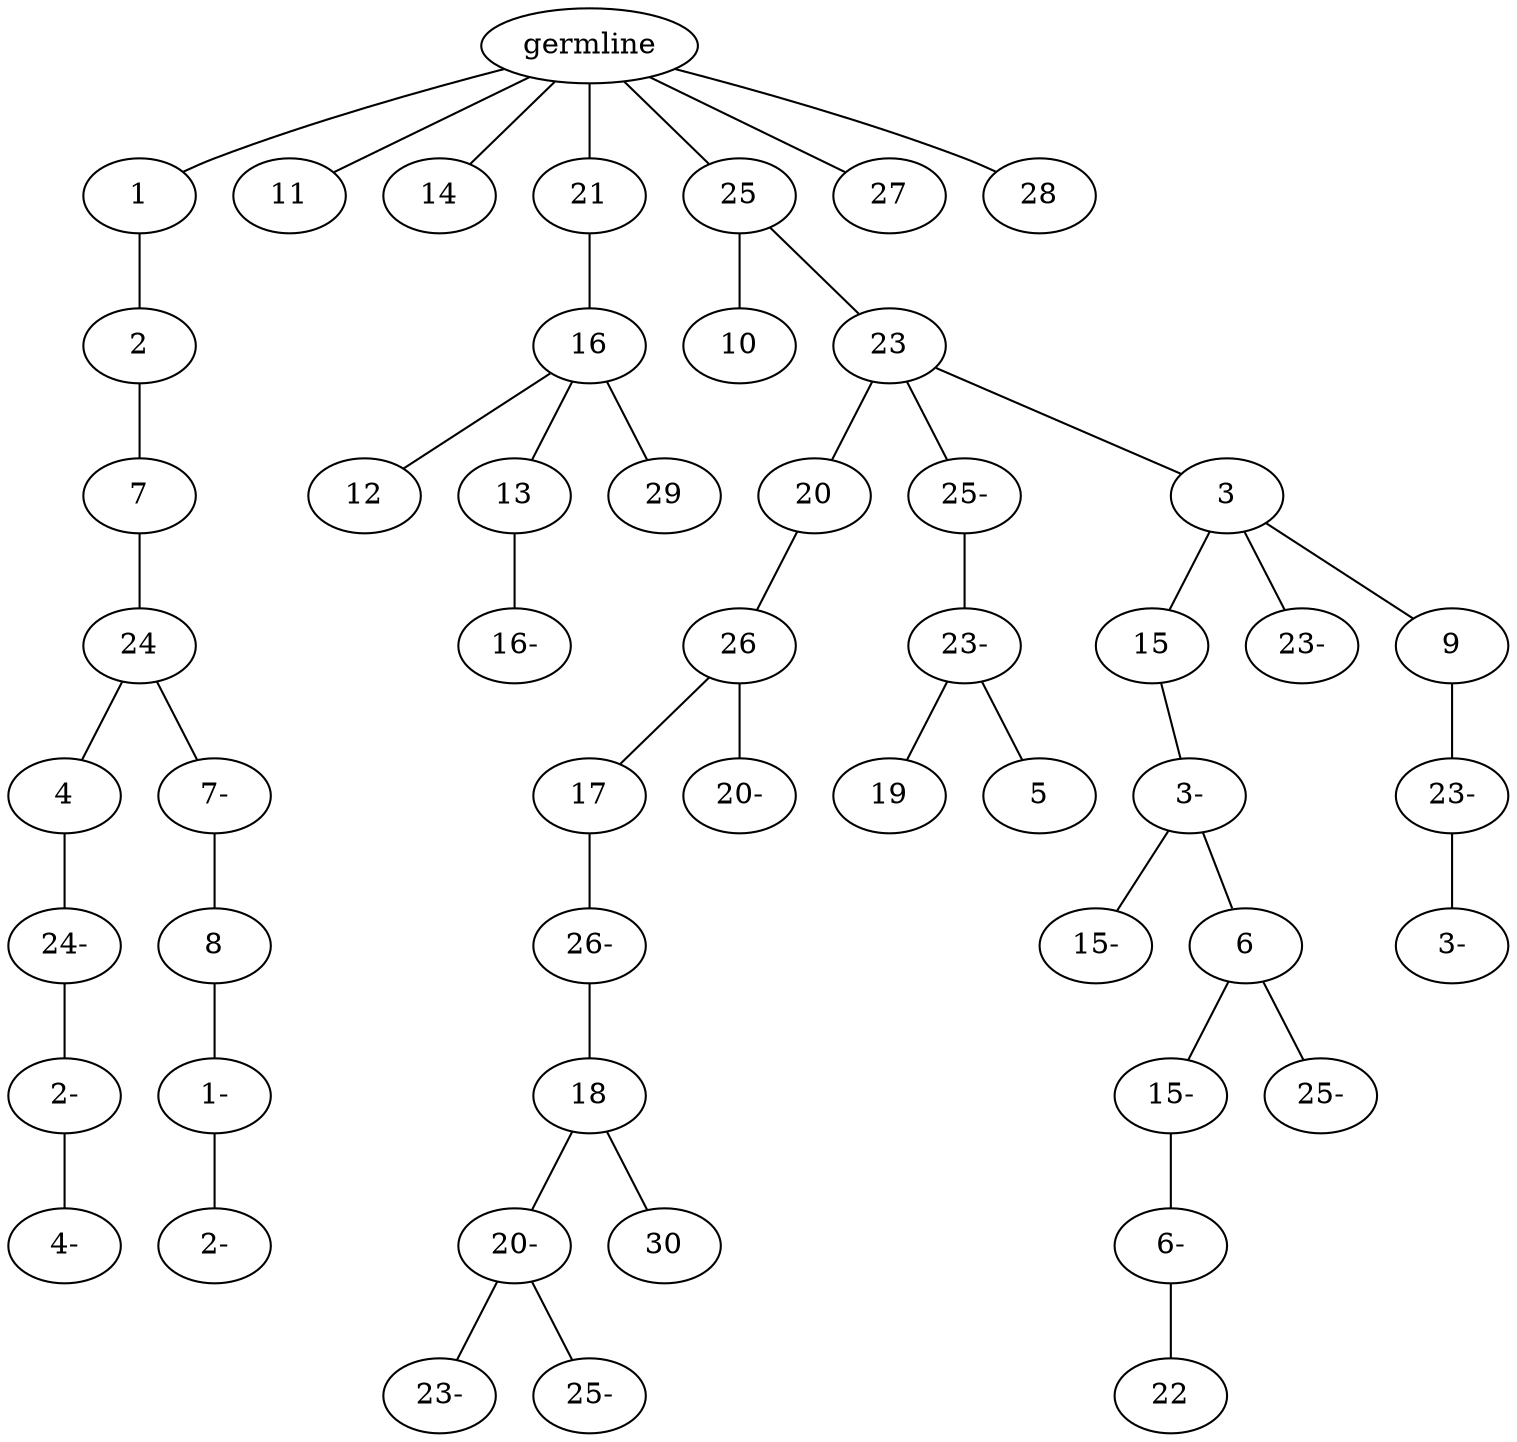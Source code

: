 graph tree {
    "139922214675552" [label="germline"];
    "139922214483712" [label="1"];
    "139922214485920" [label="2"];
    "139922214485392" [label="7"];
    "139922214490656" [label="24"];
    "139922214491136" [label="4"];
    "139922214491568" [label="24-"];
    "139922214491952" [label="2-"];
    "139922214492240" [label="4-"];
    "139922214491472" [label="7-"];
    "139922214492480" [label="8"];
    "139922214492096" [label="1-"];
    "139922214492336" [label="2-"];
    "139922214485584" [label="11"];
    "139922214483616" [label="14"];
    "139922214485344" [label="21"];
    "139922214493440" [label="16"];
    "139922214491616" [label="12"];
    "139922214490704" [label="13"];
    "139922214491232" [label="16-"];
    "139922214492576" [label="29"];
    "139922214485488" [label="25"];
    "139922214493296" [label="10"];
    "139922214490560" [label="23"];
    "139922214492288" [label="20"];
    "139922214492048" [label="26"];
    "139922214493392" [label="17"];
    "139922214493680" [label="26-"];
    "139922214493968" [label="18"];
    "139922214494112" [label="20-"];
    "139922214491664" [label="23-"];
    "139922213994896" [label="25-"];
    "139922214494064" [label="30"];
    "139922214492816" [label="20-"];
    "139922214491424" [label="25-"];
    "139922214492384" [label="23-"];
    "139922214493776" [label="19"];
    "139922214493344" [label="5"];
    "139922214493632" [label="3"];
    "139922214493488" [label="15"];
    "139922213996000" [label="3-"];
    "139922213995040" [label="15-"];
    "139922214490944" [label="6"];
    "139922214490896" [label="15-"];
    "139922214484576" [label="6-"];
    "139922214484960" [label="22"];
    "139922214490224" [label="25-"];
    "139922214493536" [label="23-"];
    "139922214490320" [label="9"];
    "139922214491520" [label="23-"];
    "139922214484672" [label="3-"];
    "139922214491280" [label="27"];
    "139922214492864" [label="28"];
    "139922214675552" -- "139922214483712";
    "139922214675552" -- "139922214485584";
    "139922214675552" -- "139922214483616";
    "139922214675552" -- "139922214485344";
    "139922214675552" -- "139922214485488";
    "139922214675552" -- "139922214491280";
    "139922214675552" -- "139922214492864";
    "139922214483712" -- "139922214485920";
    "139922214485920" -- "139922214485392";
    "139922214485392" -- "139922214490656";
    "139922214490656" -- "139922214491136";
    "139922214490656" -- "139922214491472";
    "139922214491136" -- "139922214491568";
    "139922214491568" -- "139922214491952";
    "139922214491952" -- "139922214492240";
    "139922214491472" -- "139922214492480";
    "139922214492480" -- "139922214492096";
    "139922214492096" -- "139922214492336";
    "139922214485344" -- "139922214493440";
    "139922214493440" -- "139922214491616";
    "139922214493440" -- "139922214490704";
    "139922214493440" -- "139922214492576";
    "139922214490704" -- "139922214491232";
    "139922214485488" -- "139922214493296";
    "139922214485488" -- "139922214490560";
    "139922214490560" -- "139922214492288";
    "139922214490560" -- "139922214491424";
    "139922214490560" -- "139922214493632";
    "139922214492288" -- "139922214492048";
    "139922214492048" -- "139922214493392";
    "139922214492048" -- "139922214492816";
    "139922214493392" -- "139922214493680";
    "139922214493680" -- "139922214493968";
    "139922214493968" -- "139922214494112";
    "139922214493968" -- "139922214494064";
    "139922214494112" -- "139922214491664";
    "139922214494112" -- "139922213994896";
    "139922214491424" -- "139922214492384";
    "139922214492384" -- "139922214493776";
    "139922214492384" -- "139922214493344";
    "139922214493632" -- "139922214493488";
    "139922214493632" -- "139922214493536";
    "139922214493632" -- "139922214490320";
    "139922214493488" -- "139922213996000";
    "139922213996000" -- "139922213995040";
    "139922213996000" -- "139922214490944";
    "139922214490944" -- "139922214490896";
    "139922214490944" -- "139922214490224";
    "139922214490896" -- "139922214484576";
    "139922214484576" -- "139922214484960";
    "139922214490320" -- "139922214491520";
    "139922214491520" -- "139922214484672";
}
